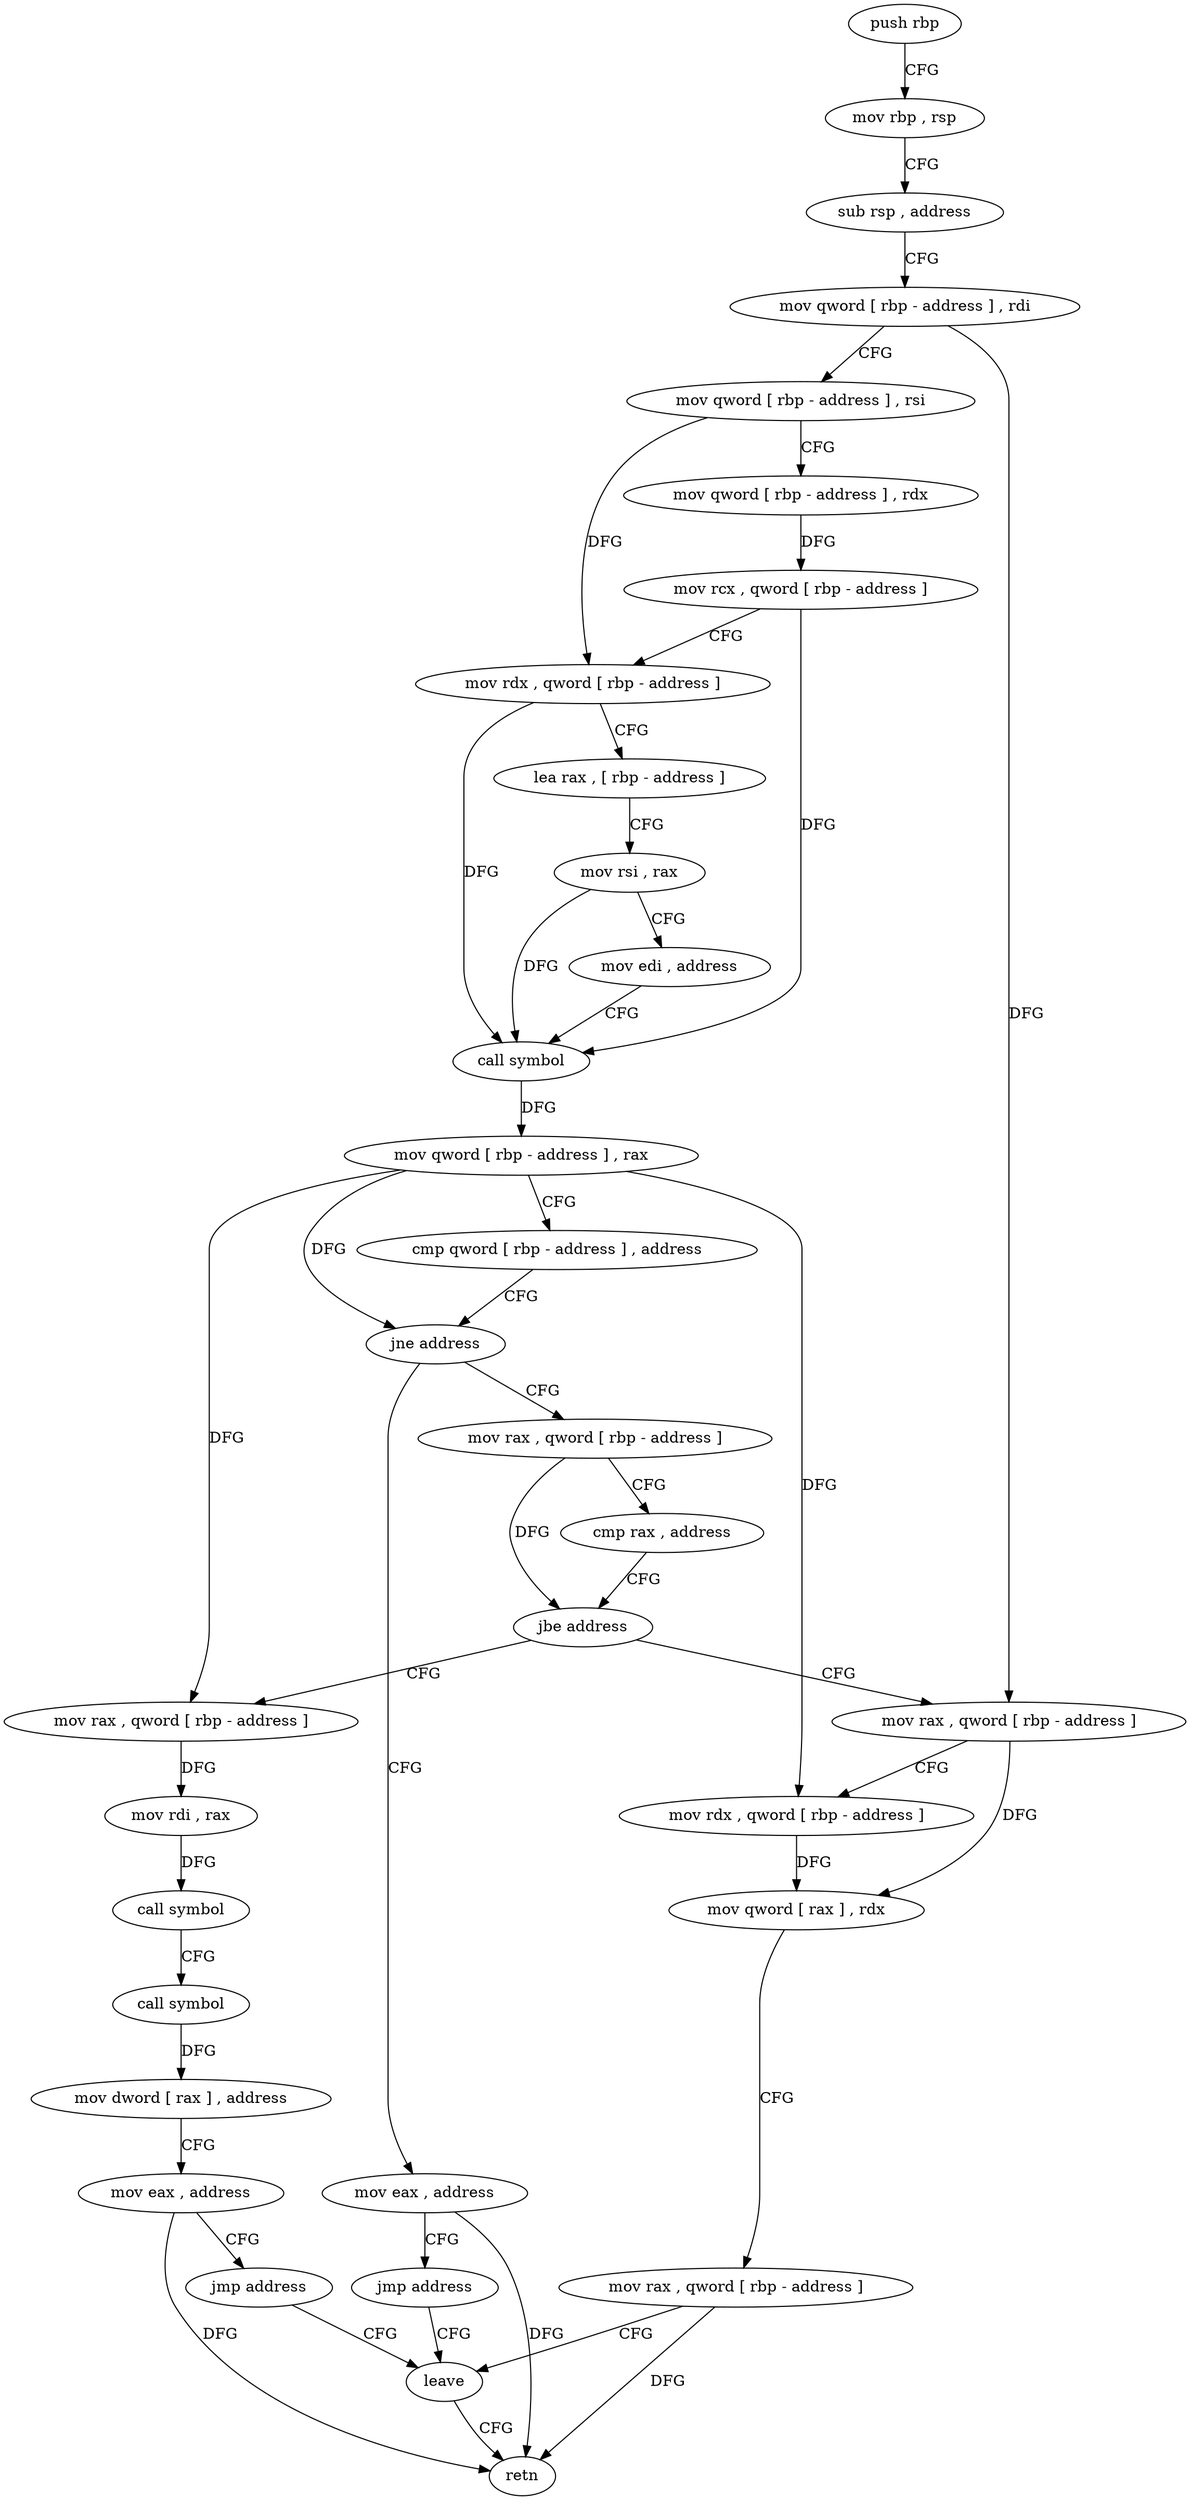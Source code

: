 digraph "func" {
"423159" [label = "push rbp" ]
"423160" [label = "mov rbp , rsp" ]
"423163" [label = "sub rsp , address" ]
"423167" [label = "mov qword [ rbp - address ] , rdi" ]
"423171" [label = "mov qword [ rbp - address ] , rsi" ]
"423175" [label = "mov qword [ rbp - address ] , rdx" ]
"423179" [label = "mov rcx , qword [ rbp - address ]" ]
"423183" [label = "mov rdx , qword [ rbp - address ]" ]
"423187" [label = "lea rax , [ rbp - address ]" ]
"423191" [label = "mov rsi , rax" ]
"423194" [label = "mov edi , address" ]
"423199" [label = "call symbol" ]
"423204" [label = "mov qword [ rbp - address ] , rax" ]
"423208" [label = "cmp qword [ rbp - address ] , address" ]
"423213" [label = "jne address" ]
"423222" [label = "mov rax , qword [ rbp - address ]" ]
"423215" [label = "mov eax , address" ]
"423226" [label = "cmp rax , address" ]
"423232" [label = "jbe address" ]
"423264" [label = "mov rax , qword [ rbp - address ]" ]
"423234" [label = "mov rax , qword [ rbp - address ]" ]
"423220" [label = "jmp address" ]
"423279" [label = "leave" ]
"423268" [label = "mov rdx , qword [ rbp - address ]" ]
"423272" [label = "mov qword [ rax ] , rdx" ]
"423275" [label = "mov rax , qword [ rbp - address ]" ]
"423238" [label = "mov rdi , rax" ]
"423241" [label = "call symbol" ]
"423246" [label = "call symbol" ]
"423251" [label = "mov dword [ rax ] , address" ]
"423257" [label = "mov eax , address" ]
"423262" [label = "jmp address" ]
"423280" [label = "retn" ]
"423159" -> "423160" [ label = "CFG" ]
"423160" -> "423163" [ label = "CFG" ]
"423163" -> "423167" [ label = "CFG" ]
"423167" -> "423171" [ label = "CFG" ]
"423167" -> "423264" [ label = "DFG" ]
"423171" -> "423175" [ label = "CFG" ]
"423171" -> "423183" [ label = "DFG" ]
"423175" -> "423179" [ label = "DFG" ]
"423179" -> "423183" [ label = "CFG" ]
"423179" -> "423199" [ label = "DFG" ]
"423183" -> "423187" [ label = "CFG" ]
"423183" -> "423199" [ label = "DFG" ]
"423187" -> "423191" [ label = "CFG" ]
"423191" -> "423194" [ label = "CFG" ]
"423191" -> "423199" [ label = "DFG" ]
"423194" -> "423199" [ label = "CFG" ]
"423199" -> "423204" [ label = "DFG" ]
"423204" -> "423208" [ label = "CFG" ]
"423204" -> "423213" [ label = "DFG" ]
"423204" -> "423268" [ label = "DFG" ]
"423204" -> "423234" [ label = "DFG" ]
"423208" -> "423213" [ label = "CFG" ]
"423213" -> "423222" [ label = "CFG" ]
"423213" -> "423215" [ label = "CFG" ]
"423222" -> "423226" [ label = "CFG" ]
"423222" -> "423232" [ label = "DFG" ]
"423215" -> "423220" [ label = "CFG" ]
"423215" -> "423280" [ label = "DFG" ]
"423226" -> "423232" [ label = "CFG" ]
"423232" -> "423264" [ label = "CFG" ]
"423232" -> "423234" [ label = "CFG" ]
"423264" -> "423268" [ label = "CFG" ]
"423264" -> "423272" [ label = "DFG" ]
"423234" -> "423238" [ label = "DFG" ]
"423220" -> "423279" [ label = "CFG" ]
"423279" -> "423280" [ label = "CFG" ]
"423268" -> "423272" [ label = "DFG" ]
"423272" -> "423275" [ label = "CFG" ]
"423275" -> "423279" [ label = "CFG" ]
"423275" -> "423280" [ label = "DFG" ]
"423238" -> "423241" [ label = "DFG" ]
"423241" -> "423246" [ label = "CFG" ]
"423246" -> "423251" [ label = "DFG" ]
"423251" -> "423257" [ label = "CFG" ]
"423257" -> "423262" [ label = "CFG" ]
"423257" -> "423280" [ label = "DFG" ]
"423262" -> "423279" [ label = "CFG" ]
}

